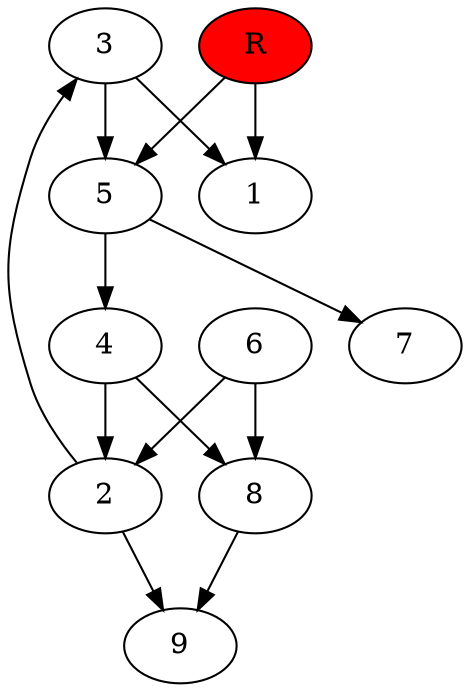digraph prb3313 {
	1
	2
	3
	4
	5
	6
	7
	8
	R [fillcolor="#ff0000" style=filled]
	2 -> 3
	2 -> 9
	3 -> 1
	3 -> 5
	4 -> 2
	4 -> 8
	5 -> 4
	5 -> 7
	6 -> 2
	6 -> 8
	8 -> 9
	R -> 1
	R -> 5
}
